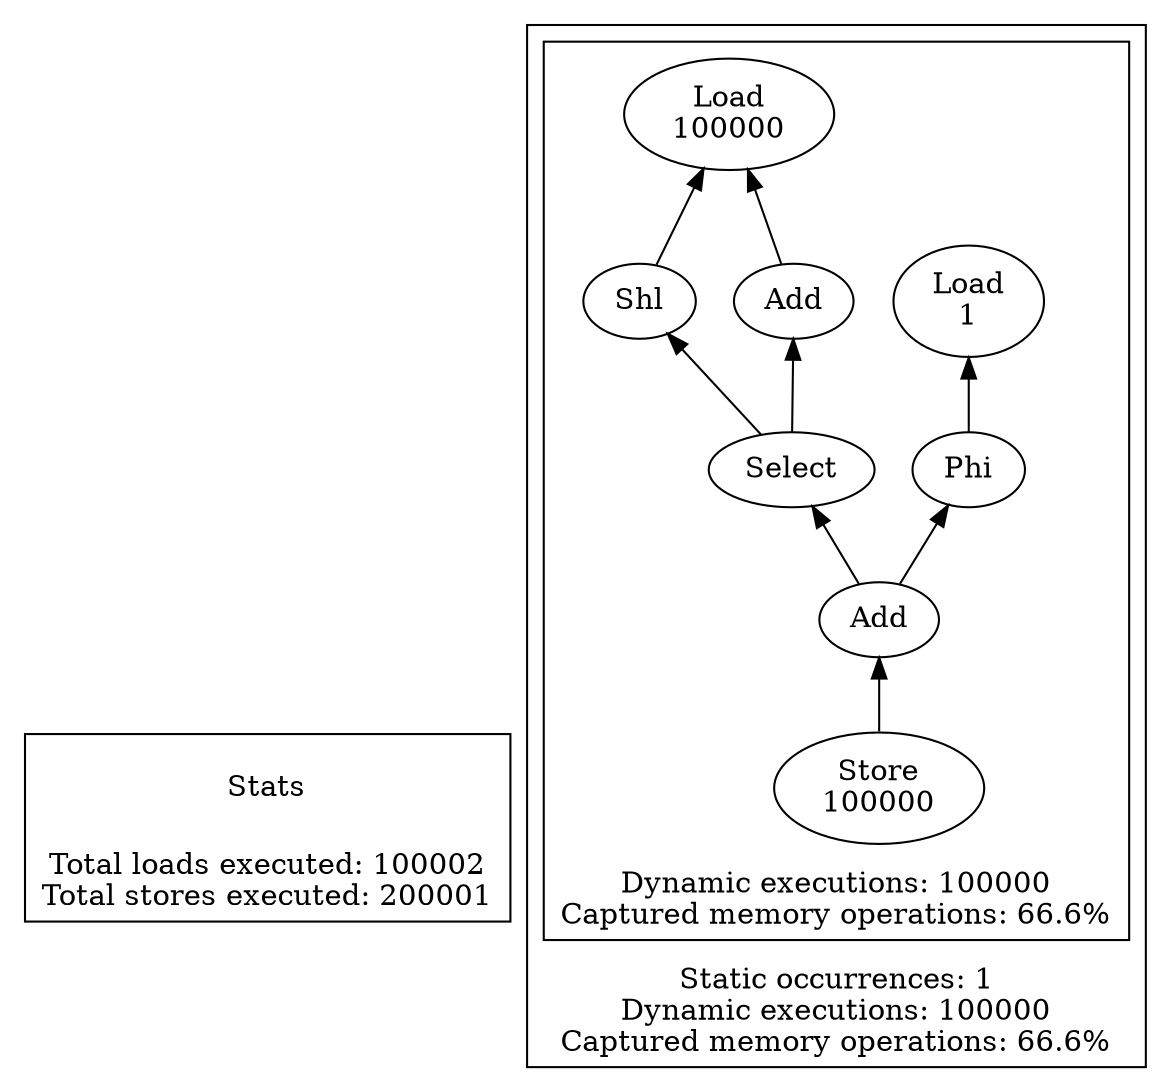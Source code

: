 strict digraph {
rankdir=BT
subgraph {
Stats [shape=plaintext]
cluster=true
label="Total loads executed: 100002\nTotal stores executed: 200001"
}
subgraph {
subgraph {
"0_0_27" [label="Shl"]
"0_0_25" [label="Load\n100000"]
"0_0_27" -> "0_0_25"
"0_0_28" [label="Select"]
"0_0_26" [label="Add"]
"0_0_28" -> "0_0_26"
"0_0_21" [label="Phi"]
"0_0_17" [label="Load\n1"]
"0_0_21" -> "0_0_17"
"0_0_26" -> "0_0_25"
"0_0_29" [label="Add"]
"0_0_29" -> "0_0_28"
"0_0_29" -> "0_0_21"
{
rank=min
"0_0_30" [label="Store\n100000"]
}
"0_0_30" -> "0_0_29"
"0_0_28" -> "0_0_27"
cluster=true
label="Dynamic executions: 100000\nCaptured memory operations: 66.6%"
}
cluster=true
label="Static occurrences: 1\nDynamic executions: 100000\nCaptured memory operations: 66.6%"
}
}

